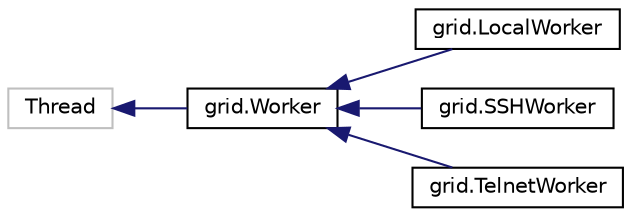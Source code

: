 digraph "Graphical Class Hierarchy"
{
  edge [fontname="Helvetica",fontsize="10",labelfontname="Helvetica",labelfontsize="10"];
  node [fontname="Helvetica",fontsize="10",shape=record];
  rankdir="LR";
  Node287 [label="Thread",height=0.2,width=0.4,color="grey75", fillcolor="white", style="filled"];
  Node287 -> Node0 [dir="back",color="midnightblue",fontsize="10",style="solid",fontname="Helvetica"];
  Node0 [label="grid.Worker",height=0.2,width=0.4,color="black", fillcolor="white", style="filled",URL="$classgrid_1_1Worker.html"];
  Node0 -> Node1 [dir="back",color="midnightblue",fontsize="10",style="solid",fontname="Helvetica"];
  Node1 [label="grid.LocalWorker",height=0.2,width=0.4,color="black", fillcolor="white", style="filled",URL="$classgrid_1_1LocalWorker.html"];
  Node0 -> Node2 [dir="back",color="midnightblue",fontsize="10",style="solid",fontname="Helvetica"];
  Node2 [label="grid.SSHWorker",height=0.2,width=0.4,color="black", fillcolor="white", style="filled",URL="$classgrid_1_1SSHWorker.html"];
  Node0 -> Node3 [dir="back",color="midnightblue",fontsize="10",style="solid",fontname="Helvetica"];
  Node3 [label="grid.TelnetWorker",height=0.2,width=0.4,color="black", fillcolor="white", style="filled",URL="$classgrid_1_1TelnetWorker.html"];
}
